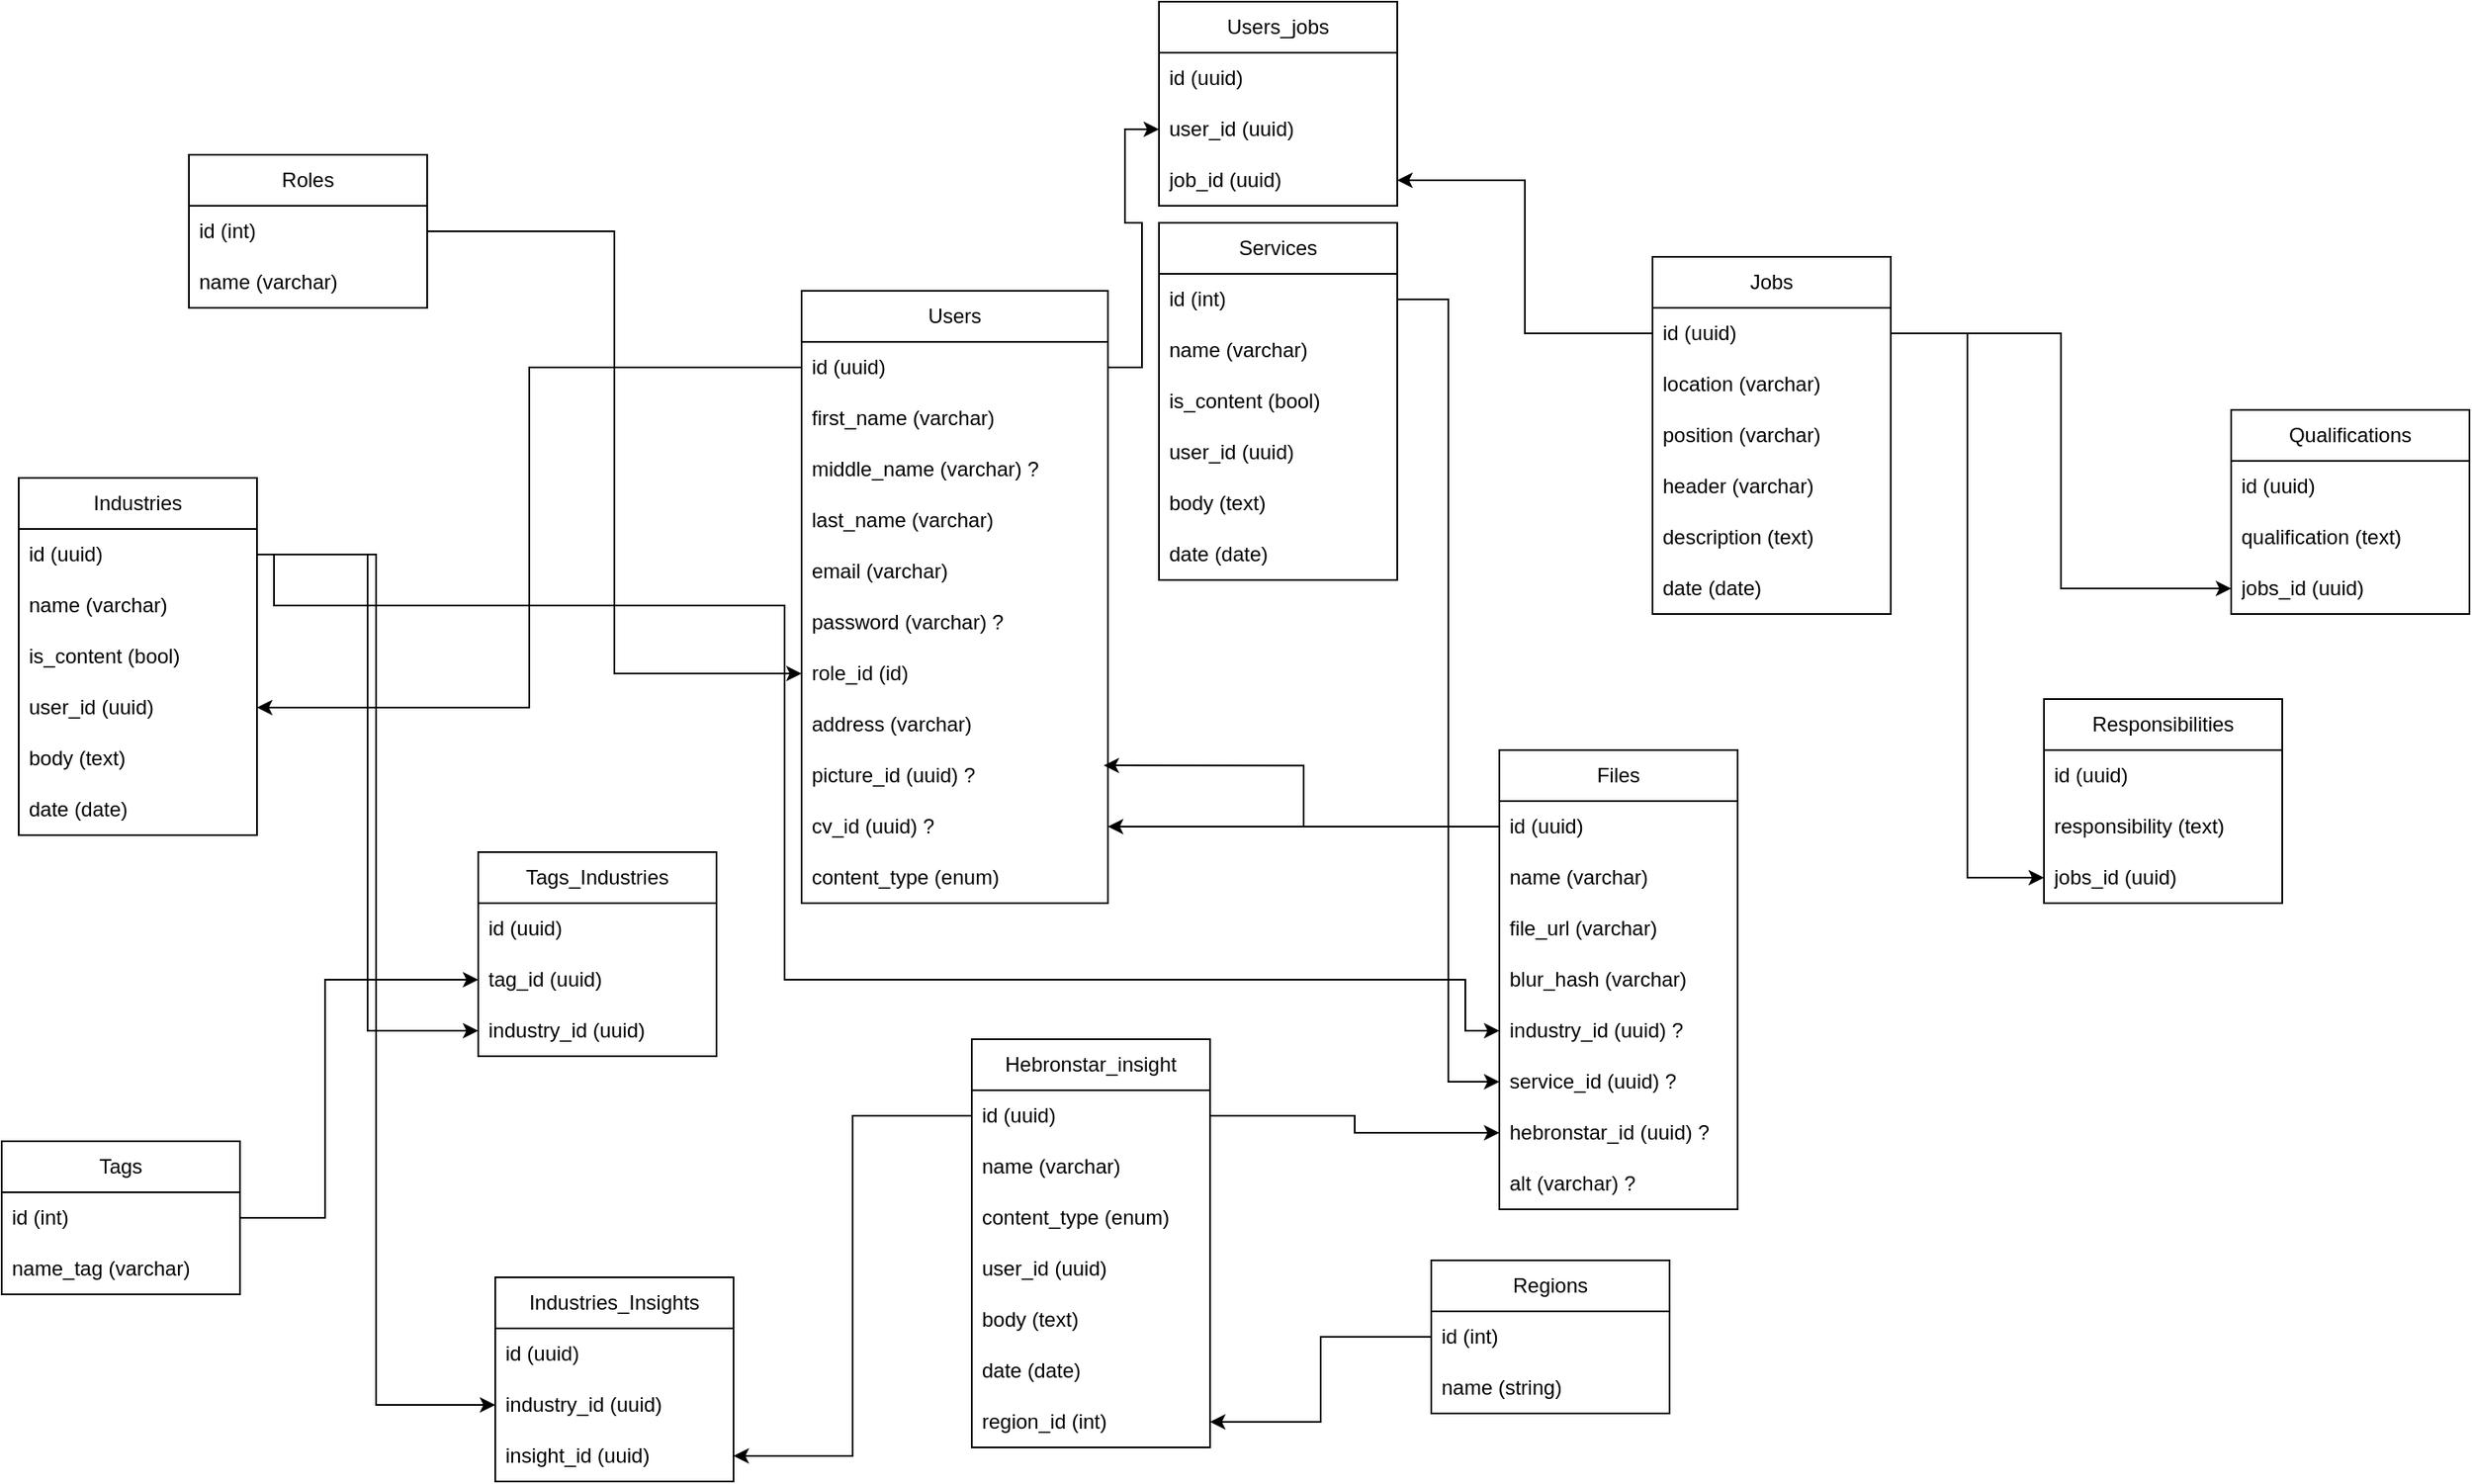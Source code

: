 <mxfile version="21.6.5" type="github">
  <diagram name="Page-1" id="0J2eejaLnhA7fd5YdMPj">
    <mxGraphModel dx="1191" dy="749" grid="1" gridSize="10" guides="1" tooltips="1" connect="1" arrows="1" fold="1" page="1" pageScale="1" pageWidth="1700" pageHeight="1100" math="0" shadow="0">
      <root>
        <mxCell id="0" />
        <mxCell id="1" parent="0" />
        <mxCell id="AabeUTpYn3tINiN1X2o6-2" value="Roles" style="swimlane;fontStyle=0;childLayout=stackLayout;horizontal=1;startSize=30;horizontalStack=0;resizeParent=1;resizeParentMax=0;resizeLast=0;collapsible=1;marginBottom=0;whiteSpace=wrap;html=1;" parent="1" vertex="1">
          <mxGeometry x="130" y="100" width="140" height="90" as="geometry" />
        </mxCell>
        <mxCell id="AabeUTpYn3tINiN1X2o6-3" value="id (int)" style="text;strokeColor=none;fillColor=none;align=left;verticalAlign=middle;spacingLeft=4;spacingRight=4;overflow=hidden;points=[[0,0.5],[1,0.5]];portConstraint=eastwest;rotatable=0;whiteSpace=wrap;html=1;" parent="AabeUTpYn3tINiN1X2o6-2" vertex="1">
          <mxGeometry y="30" width="140" height="30" as="geometry" />
        </mxCell>
        <mxCell id="AabeUTpYn3tINiN1X2o6-4" value="name (varchar)" style="text;strokeColor=none;fillColor=none;align=left;verticalAlign=middle;spacingLeft=4;spacingRight=4;overflow=hidden;points=[[0,0.5],[1,0.5]];portConstraint=eastwest;rotatable=0;whiteSpace=wrap;html=1;" parent="AabeUTpYn3tINiN1X2o6-2" vertex="1">
          <mxGeometry y="60" width="140" height="30" as="geometry" />
        </mxCell>
        <mxCell id="AabeUTpYn3tINiN1X2o6-6" value="Users" style="swimlane;fontStyle=0;childLayout=stackLayout;horizontal=1;startSize=30;horizontalStack=0;resizeParent=1;resizeParentMax=0;resizeLast=0;collapsible=1;marginBottom=0;whiteSpace=wrap;html=1;" parent="1" vertex="1">
          <mxGeometry x="490" y="180" width="180" height="360" as="geometry" />
        </mxCell>
        <mxCell id="AabeUTpYn3tINiN1X2o6-7" value="id (uuid)" style="text;strokeColor=none;fillColor=none;align=left;verticalAlign=middle;spacingLeft=4;spacingRight=4;overflow=hidden;points=[[0,0.5],[1,0.5]];portConstraint=eastwest;rotatable=0;whiteSpace=wrap;html=1;" parent="AabeUTpYn3tINiN1X2o6-6" vertex="1">
          <mxGeometry y="30" width="180" height="30" as="geometry" />
        </mxCell>
        <mxCell id="AabeUTpYn3tINiN1X2o6-8" value="first_name (varchar)" style="text;strokeColor=none;fillColor=none;align=left;verticalAlign=middle;spacingLeft=4;spacingRight=4;overflow=hidden;points=[[0,0.5],[1,0.5]];portConstraint=eastwest;rotatable=0;whiteSpace=wrap;html=1;" parent="AabeUTpYn3tINiN1X2o6-6" vertex="1">
          <mxGeometry y="60" width="180" height="30" as="geometry" />
        </mxCell>
        <mxCell id="AabeUTpYn3tINiN1X2o6-10" value="middle_name (varchar) ?" style="text;strokeColor=none;fillColor=none;align=left;verticalAlign=middle;spacingLeft=4;spacingRight=4;overflow=hidden;points=[[0,0.5],[1,0.5]];portConstraint=eastwest;rotatable=0;whiteSpace=wrap;html=1;" parent="AabeUTpYn3tINiN1X2o6-6" vertex="1">
          <mxGeometry y="90" width="180" height="30" as="geometry" />
        </mxCell>
        <mxCell id="AabeUTpYn3tINiN1X2o6-9" value="last_name (varchar)" style="text;strokeColor=none;fillColor=none;align=left;verticalAlign=middle;spacingLeft=4;spacingRight=4;overflow=hidden;points=[[0,0.5],[1,0.5]];portConstraint=eastwest;rotatable=0;whiteSpace=wrap;html=1;" parent="AabeUTpYn3tINiN1X2o6-6" vertex="1">
          <mxGeometry y="120" width="180" height="30" as="geometry" />
        </mxCell>
        <mxCell id="AabeUTpYn3tINiN1X2o6-11" value="email (varchar)" style="text;strokeColor=none;fillColor=none;align=left;verticalAlign=middle;spacingLeft=4;spacingRight=4;overflow=hidden;points=[[0,0.5],[1,0.5]];portConstraint=eastwest;rotatable=0;whiteSpace=wrap;html=1;" parent="AabeUTpYn3tINiN1X2o6-6" vertex="1">
          <mxGeometry y="150" width="180" height="30" as="geometry" />
        </mxCell>
        <mxCell id="AabeUTpYn3tINiN1X2o6-13" value="password (varchar) ?" style="text;strokeColor=none;fillColor=none;align=left;verticalAlign=middle;spacingLeft=4;spacingRight=4;overflow=hidden;points=[[0,0.5],[1,0.5]];portConstraint=eastwest;rotatable=0;whiteSpace=wrap;html=1;" parent="AabeUTpYn3tINiN1X2o6-6" vertex="1">
          <mxGeometry y="180" width="180" height="30" as="geometry" />
        </mxCell>
        <mxCell id="AabeUTpYn3tINiN1X2o6-14" value="role_id (id)" style="text;strokeColor=none;fillColor=none;align=left;verticalAlign=middle;spacingLeft=4;spacingRight=4;overflow=hidden;points=[[0,0.5],[1,0.5]];portConstraint=eastwest;rotatable=0;whiteSpace=wrap;html=1;" parent="AabeUTpYn3tINiN1X2o6-6" vertex="1">
          <mxGeometry y="210" width="180" height="30" as="geometry" />
        </mxCell>
        <mxCell id="AabeUTpYn3tINiN1X2o6-17" value="address (varchar)" style="text;strokeColor=none;fillColor=none;align=left;verticalAlign=middle;spacingLeft=4;spacingRight=4;overflow=hidden;points=[[0,0.5],[1,0.5]];portConstraint=eastwest;rotatable=0;whiteSpace=wrap;html=1;" parent="AabeUTpYn3tINiN1X2o6-6" vertex="1">
          <mxGeometry y="240" width="180" height="30" as="geometry" />
        </mxCell>
        <mxCell id="AabeUTpYn3tINiN1X2o6-22" value="picture_id (uuid) ?" style="text;strokeColor=none;fillColor=none;align=left;verticalAlign=middle;spacingLeft=4;spacingRight=4;overflow=hidden;points=[[0,0.5],[1,0.5]];portConstraint=eastwest;rotatable=0;whiteSpace=wrap;html=1;" parent="AabeUTpYn3tINiN1X2o6-6" vertex="1">
          <mxGeometry y="270" width="180" height="30" as="geometry" />
        </mxCell>
        <mxCell id="AabeUTpYn3tINiN1X2o6-24" value="cv_id (uuid) ?" style="text;strokeColor=none;fillColor=none;align=left;verticalAlign=middle;spacingLeft=4;spacingRight=4;overflow=hidden;points=[[0,0.5],[1,0.5]];portConstraint=eastwest;rotatable=0;whiteSpace=wrap;html=1;" parent="AabeUTpYn3tINiN1X2o6-6" vertex="1">
          <mxGeometry y="300" width="180" height="30" as="geometry" />
        </mxCell>
        <mxCell id="AabeUTpYn3tINiN1X2o6-26" value="content_type (enum)" style="text;strokeColor=none;fillColor=none;align=left;verticalAlign=middle;spacingLeft=4;spacingRight=4;overflow=hidden;points=[[0,0.5],[1,0.5]];portConstraint=eastwest;rotatable=0;whiteSpace=wrap;html=1;" parent="AabeUTpYn3tINiN1X2o6-6" vertex="1">
          <mxGeometry y="330" width="180" height="30" as="geometry" />
        </mxCell>
        <mxCell id="AabeUTpYn3tINiN1X2o6-16" style="edgeStyle=orthogonalEdgeStyle;rounded=0;orthogonalLoop=1;jettySize=auto;html=1;entryX=0;entryY=0.5;entryDx=0;entryDy=0;" parent="1" source="AabeUTpYn3tINiN1X2o6-3" target="AabeUTpYn3tINiN1X2o6-14" edge="1">
          <mxGeometry relative="1" as="geometry" />
        </mxCell>
        <mxCell id="AabeUTpYn3tINiN1X2o6-18" value="Files" style="swimlane;fontStyle=0;childLayout=stackLayout;horizontal=1;startSize=30;horizontalStack=0;resizeParent=1;resizeParentMax=0;resizeLast=0;collapsible=1;marginBottom=0;whiteSpace=wrap;html=1;" parent="1" vertex="1">
          <mxGeometry x="900" y="450" width="140" height="270" as="geometry" />
        </mxCell>
        <mxCell id="AabeUTpYn3tINiN1X2o6-19" value="id (uuid)" style="text;strokeColor=none;fillColor=none;align=left;verticalAlign=middle;spacingLeft=4;spacingRight=4;overflow=hidden;points=[[0,0.5],[1,0.5]];portConstraint=eastwest;rotatable=0;whiteSpace=wrap;html=1;" parent="AabeUTpYn3tINiN1X2o6-18" vertex="1">
          <mxGeometry y="30" width="140" height="30" as="geometry" />
        </mxCell>
        <mxCell id="AabeUTpYn3tINiN1X2o6-20" value="name (varchar)" style="text;strokeColor=none;fillColor=none;align=left;verticalAlign=middle;spacingLeft=4;spacingRight=4;overflow=hidden;points=[[0,0.5],[1,0.5]];portConstraint=eastwest;rotatable=0;whiteSpace=wrap;html=1;" parent="AabeUTpYn3tINiN1X2o6-18" vertex="1">
          <mxGeometry y="60" width="140" height="30" as="geometry" />
        </mxCell>
        <mxCell id="AabeUTpYn3tINiN1X2o6-21" value="file_url (varchar)" style="text;strokeColor=none;fillColor=none;align=left;verticalAlign=middle;spacingLeft=4;spacingRight=4;overflow=hidden;points=[[0,0.5],[1,0.5]];portConstraint=eastwest;rotatable=0;whiteSpace=wrap;html=1;" parent="AabeUTpYn3tINiN1X2o6-18" vertex="1">
          <mxGeometry y="90" width="140" height="30" as="geometry" />
        </mxCell>
        <mxCell id="NytPA-06Vom5v9Mt7Qx0-8" value="blur_hash (varchar)" style="text;strokeColor=none;fillColor=none;align=left;verticalAlign=middle;spacingLeft=4;spacingRight=4;overflow=hidden;points=[[0,0.5],[1,0.5]];portConstraint=eastwest;rotatable=0;whiteSpace=wrap;html=1;" parent="AabeUTpYn3tINiN1X2o6-18" vertex="1">
          <mxGeometry y="120" width="140" height="30" as="geometry" />
        </mxCell>
        <mxCell id="AabeUTpYn3tINiN1X2o6-47" value="industry_id (uuid) ?" style="text;strokeColor=none;fillColor=none;align=left;verticalAlign=middle;spacingLeft=4;spacingRight=4;overflow=hidden;points=[[0,0.5],[1,0.5]];portConstraint=eastwest;rotatable=0;whiteSpace=wrap;html=1;" parent="AabeUTpYn3tINiN1X2o6-18" vertex="1">
          <mxGeometry y="150" width="140" height="30" as="geometry" />
        </mxCell>
        <mxCell id="AabeUTpYn3tINiN1X2o6-56" value="service_id (uuid) ?" style="text;strokeColor=none;fillColor=none;align=left;verticalAlign=middle;spacingLeft=4;spacingRight=4;overflow=hidden;points=[[0,0.5],[1,0.5]];portConstraint=eastwest;rotatable=0;whiteSpace=wrap;html=1;" parent="AabeUTpYn3tINiN1X2o6-18" vertex="1">
          <mxGeometry y="180" width="140" height="30" as="geometry" />
        </mxCell>
        <mxCell id="AabeUTpYn3tINiN1X2o6-65" value="hebronstar_id (uuid) ?" style="text;strokeColor=none;fillColor=none;align=left;verticalAlign=middle;spacingLeft=4;spacingRight=4;overflow=hidden;points=[[0,0.5],[1,0.5]];portConstraint=eastwest;rotatable=0;whiteSpace=wrap;html=1;" parent="AabeUTpYn3tINiN1X2o6-18" vertex="1">
          <mxGeometry y="210" width="140" height="30" as="geometry" />
        </mxCell>
        <mxCell id="AabeUTpYn3tINiN1X2o6-67" value="alt (varchar) ?" style="text;strokeColor=none;fillColor=none;align=left;verticalAlign=middle;spacingLeft=4;spacingRight=4;overflow=hidden;points=[[0,0.5],[1,0.5]];portConstraint=eastwest;rotatable=0;whiteSpace=wrap;html=1;" parent="AabeUTpYn3tINiN1X2o6-18" vertex="1">
          <mxGeometry y="240" width="140" height="30" as="geometry" />
        </mxCell>
        <mxCell id="AabeUTpYn3tINiN1X2o6-23" style="edgeStyle=orthogonalEdgeStyle;rounded=0;orthogonalLoop=1;jettySize=auto;html=1;entryX=0.986;entryY=0.302;entryDx=0;entryDy=0;entryPerimeter=0;" parent="1" source="AabeUTpYn3tINiN1X2o6-19" target="AabeUTpYn3tINiN1X2o6-22" edge="1">
          <mxGeometry relative="1" as="geometry" />
        </mxCell>
        <mxCell id="AabeUTpYn3tINiN1X2o6-25" style="edgeStyle=orthogonalEdgeStyle;rounded=0;orthogonalLoop=1;jettySize=auto;html=1;" parent="1" source="AabeUTpYn3tINiN1X2o6-19" target="AabeUTpYn3tINiN1X2o6-24" edge="1">
          <mxGeometry relative="1" as="geometry" />
        </mxCell>
        <mxCell id="AabeUTpYn3tINiN1X2o6-31" value="Industries" style="swimlane;fontStyle=0;childLayout=stackLayout;horizontal=1;startSize=30;horizontalStack=0;resizeParent=1;resizeParentMax=0;resizeLast=0;collapsible=1;marginBottom=0;whiteSpace=wrap;html=1;" parent="1" vertex="1">
          <mxGeometry x="30" y="290" width="140" height="210" as="geometry" />
        </mxCell>
        <mxCell id="AabeUTpYn3tINiN1X2o6-32" value="id (uuid)" style="text;strokeColor=none;fillColor=none;align=left;verticalAlign=middle;spacingLeft=4;spacingRight=4;overflow=hidden;points=[[0,0.5],[1,0.5]];portConstraint=eastwest;rotatable=0;whiteSpace=wrap;html=1;" parent="AabeUTpYn3tINiN1X2o6-31" vertex="1">
          <mxGeometry y="30" width="140" height="30" as="geometry" />
        </mxCell>
        <mxCell id="AabeUTpYn3tINiN1X2o6-39" value="name (varchar)" style="text;strokeColor=none;fillColor=none;align=left;verticalAlign=middle;spacingLeft=4;spacingRight=4;overflow=hidden;points=[[0,0.5],[1,0.5]];portConstraint=eastwest;rotatable=0;whiteSpace=wrap;html=1;" parent="AabeUTpYn3tINiN1X2o6-31" vertex="1">
          <mxGeometry y="60" width="140" height="30" as="geometry" />
        </mxCell>
        <mxCell id="AabeUTpYn3tINiN1X2o6-33" value="is_content (bool)" style="text;strokeColor=none;fillColor=none;align=left;verticalAlign=middle;spacingLeft=4;spacingRight=4;overflow=hidden;points=[[0,0.5],[1,0.5]];portConstraint=eastwest;rotatable=0;whiteSpace=wrap;html=1;" parent="AabeUTpYn3tINiN1X2o6-31" vertex="1">
          <mxGeometry y="90" width="140" height="30" as="geometry" />
        </mxCell>
        <mxCell id="AabeUTpYn3tINiN1X2o6-34" value="user_id (uuid)" style="text;strokeColor=none;fillColor=none;align=left;verticalAlign=middle;spacingLeft=4;spacingRight=4;overflow=hidden;points=[[0,0.5],[1,0.5]];portConstraint=eastwest;rotatable=0;whiteSpace=wrap;html=1;" parent="AabeUTpYn3tINiN1X2o6-31" vertex="1">
          <mxGeometry y="120" width="140" height="30" as="geometry" />
        </mxCell>
        <mxCell id="AabeUTpYn3tINiN1X2o6-35" value="body (text)" style="text;strokeColor=none;fillColor=none;align=left;verticalAlign=middle;spacingLeft=4;spacingRight=4;overflow=hidden;points=[[0,0.5],[1,0.5]];portConstraint=eastwest;rotatable=0;whiteSpace=wrap;html=1;" parent="AabeUTpYn3tINiN1X2o6-31" vertex="1">
          <mxGeometry y="150" width="140" height="30" as="geometry" />
        </mxCell>
        <mxCell id="AabeUTpYn3tINiN1X2o6-41" value="date (date)" style="text;strokeColor=none;fillColor=none;align=left;verticalAlign=middle;spacingLeft=4;spacingRight=4;overflow=hidden;points=[[0,0.5],[1,0.5]];portConstraint=eastwest;rotatable=0;whiteSpace=wrap;html=1;" parent="AabeUTpYn3tINiN1X2o6-31" vertex="1">
          <mxGeometry y="180" width="140" height="30" as="geometry" />
        </mxCell>
        <mxCell id="AabeUTpYn3tINiN1X2o6-42" style="edgeStyle=orthogonalEdgeStyle;rounded=0;orthogonalLoop=1;jettySize=auto;html=1;" parent="1" source="AabeUTpYn3tINiN1X2o6-7" target="AabeUTpYn3tINiN1X2o6-34" edge="1">
          <mxGeometry relative="1" as="geometry" />
        </mxCell>
        <mxCell id="AabeUTpYn3tINiN1X2o6-48" style="edgeStyle=orthogonalEdgeStyle;rounded=0;orthogonalLoop=1;jettySize=auto;html=1;entryX=0;entryY=0.5;entryDx=0;entryDy=0;" parent="1" source="AabeUTpYn3tINiN1X2o6-32" target="AabeUTpYn3tINiN1X2o6-47" edge="1">
          <mxGeometry relative="1" as="geometry">
            <Array as="points">
              <mxPoint x="180" y="335" />
              <mxPoint x="180" y="365" />
              <mxPoint x="480" y="365" />
              <mxPoint x="480" y="585" />
              <mxPoint x="880" y="585" />
              <mxPoint x="880" y="615" />
            </Array>
            <mxPoint x="970" y="600" as="targetPoint" />
          </mxGeometry>
        </mxCell>
        <mxCell id="AabeUTpYn3tINiN1X2o6-49" value="Services" style="swimlane;fontStyle=0;childLayout=stackLayout;horizontal=1;startSize=30;horizontalStack=0;resizeParent=1;resizeParentMax=0;resizeLast=0;collapsible=1;marginBottom=0;whiteSpace=wrap;html=1;" parent="1" vertex="1">
          <mxGeometry x="700" y="140" width="140" height="210" as="geometry" />
        </mxCell>
        <mxCell id="AabeUTpYn3tINiN1X2o6-50" value="id (int)" style="text;strokeColor=none;fillColor=none;align=left;verticalAlign=middle;spacingLeft=4;spacingRight=4;overflow=hidden;points=[[0,0.5],[1,0.5]];portConstraint=eastwest;rotatable=0;whiteSpace=wrap;html=1;" parent="AabeUTpYn3tINiN1X2o6-49" vertex="1">
          <mxGeometry y="30" width="140" height="30" as="geometry" />
        </mxCell>
        <mxCell id="AabeUTpYn3tINiN1X2o6-51" value="name (varchar)" style="text;strokeColor=none;fillColor=none;align=left;verticalAlign=middle;spacingLeft=4;spacingRight=4;overflow=hidden;points=[[0,0.5],[1,0.5]];portConstraint=eastwest;rotatable=0;whiteSpace=wrap;html=1;" parent="AabeUTpYn3tINiN1X2o6-49" vertex="1">
          <mxGeometry y="60" width="140" height="30" as="geometry" />
        </mxCell>
        <mxCell id="AabeUTpYn3tINiN1X2o6-52" value="is_content (bool)" style="text;strokeColor=none;fillColor=none;align=left;verticalAlign=middle;spacingLeft=4;spacingRight=4;overflow=hidden;points=[[0,0.5],[1,0.5]];portConstraint=eastwest;rotatable=0;whiteSpace=wrap;html=1;" parent="AabeUTpYn3tINiN1X2o6-49" vertex="1">
          <mxGeometry y="90" width="140" height="30" as="geometry" />
        </mxCell>
        <mxCell id="AabeUTpYn3tINiN1X2o6-53" value="user_id (uuid)" style="text;strokeColor=none;fillColor=none;align=left;verticalAlign=middle;spacingLeft=4;spacingRight=4;overflow=hidden;points=[[0,0.5],[1,0.5]];portConstraint=eastwest;rotatable=0;whiteSpace=wrap;html=1;" parent="AabeUTpYn3tINiN1X2o6-49" vertex="1">
          <mxGeometry y="120" width="140" height="30" as="geometry" />
        </mxCell>
        <mxCell id="AabeUTpYn3tINiN1X2o6-54" value="body (text)" style="text;strokeColor=none;fillColor=none;align=left;verticalAlign=middle;spacingLeft=4;spacingRight=4;overflow=hidden;points=[[0,0.5],[1,0.5]];portConstraint=eastwest;rotatable=0;whiteSpace=wrap;html=1;" parent="AabeUTpYn3tINiN1X2o6-49" vertex="1">
          <mxGeometry y="150" width="140" height="30" as="geometry" />
        </mxCell>
        <mxCell id="AabeUTpYn3tINiN1X2o6-55" value="date (date)" style="text;strokeColor=none;fillColor=none;align=left;verticalAlign=middle;spacingLeft=4;spacingRight=4;overflow=hidden;points=[[0,0.5],[1,0.5]];portConstraint=eastwest;rotatable=0;whiteSpace=wrap;html=1;" parent="AabeUTpYn3tINiN1X2o6-49" vertex="1">
          <mxGeometry y="180" width="140" height="30" as="geometry" />
        </mxCell>
        <mxCell id="AabeUTpYn3tINiN1X2o6-57" style="edgeStyle=orthogonalEdgeStyle;rounded=0;orthogonalLoop=1;jettySize=auto;html=1;" parent="1" source="AabeUTpYn3tINiN1X2o6-50" target="AabeUTpYn3tINiN1X2o6-56" edge="1">
          <mxGeometry relative="1" as="geometry" />
        </mxCell>
        <mxCell id="AabeUTpYn3tINiN1X2o6-58" value="Hebronstar_insight" style="swimlane;fontStyle=0;childLayout=stackLayout;horizontal=1;startSize=30;horizontalStack=0;resizeParent=1;resizeParentMax=0;resizeLast=0;collapsible=1;marginBottom=0;whiteSpace=wrap;html=1;" parent="1" vertex="1">
          <mxGeometry x="590" y="620" width="140" height="240" as="geometry" />
        </mxCell>
        <mxCell id="AabeUTpYn3tINiN1X2o6-59" value="id (uuid)" style="text;strokeColor=none;fillColor=none;align=left;verticalAlign=middle;spacingLeft=4;spacingRight=4;overflow=hidden;points=[[0,0.5],[1,0.5]];portConstraint=eastwest;rotatable=0;whiteSpace=wrap;html=1;" parent="AabeUTpYn3tINiN1X2o6-58" vertex="1">
          <mxGeometry y="30" width="140" height="30" as="geometry" />
        </mxCell>
        <mxCell id="AabeUTpYn3tINiN1X2o6-60" value="name (varchar)" style="text;strokeColor=none;fillColor=none;align=left;verticalAlign=middle;spacingLeft=4;spacingRight=4;overflow=hidden;points=[[0,0.5],[1,0.5]];portConstraint=eastwest;rotatable=0;whiteSpace=wrap;html=1;" parent="AabeUTpYn3tINiN1X2o6-58" vertex="1">
          <mxGeometry y="60" width="140" height="30" as="geometry" />
        </mxCell>
        <mxCell id="AabeUTpYn3tINiN1X2o6-61" value="content_type (enum)" style="text;strokeColor=none;fillColor=none;align=left;verticalAlign=middle;spacingLeft=4;spacingRight=4;overflow=hidden;points=[[0,0.5],[1,0.5]];portConstraint=eastwest;rotatable=0;whiteSpace=wrap;html=1;" parent="AabeUTpYn3tINiN1X2o6-58" vertex="1">
          <mxGeometry y="90" width="140" height="30" as="geometry" />
        </mxCell>
        <mxCell id="AabeUTpYn3tINiN1X2o6-62" value="user_id (uuid)" style="text;strokeColor=none;fillColor=none;align=left;verticalAlign=middle;spacingLeft=4;spacingRight=4;overflow=hidden;points=[[0,0.5],[1,0.5]];portConstraint=eastwest;rotatable=0;whiteSpace=wrap;html=1;" parent="AabeUTpYn3tINiN1X2o6-58" vertex="1">
          <mxGeometry y="120" width="140" height="30" as="geometry" />
        </mxCell>
        <mxCell id="AabeUTpYn3tINiN1X2o6-63" value="body (text)" style="text;strokeColor=none;fillColor=none;align=left;verticalAlign=middle;spacingLeft=4;spacingRight=4;overflow=hidden;points=[[0,0.5],[1,0.5]];portConstraint=eastwest;rotatable=0;whiteSpace=wrap;html=1;" parent="AabeUTpYn3tINiN1X2o6-58" vertex="1">
          <mxGeometry y="150" width="140" height="30" as="geometry" />
        </mxCell>
        <mxCell id="AabeUTpYn3tINiN1X2o6-64" value="date (date)" style="text;strokeColor=none;fillColor=none;align=left;verticalAlign=middle;spacingLeft=4;spacingRight=4;overflow=hidden;points=[[0,0.5],[1,0.5]];portConstraint=eastwest;rotatable=0;whiteSpace=wrap;html=1;" parent="AabeUTpYn3tINiN1X2o6-58" vertex="1">
          <mxGeometry y="180" width="140" height="30" as="geometry" />
        </mxCell>
        <mxCell id="NytPA-06Vom5v9Mt7Qx0-5" value="region_id (int)" style="text;strokeColor=none;fillColor=none;align=left;verticalAlign=middle;spacingLeft=4;spacingRight=4;overflow=hidden;points=[[0,0.5],[1,0.5]];portConstraint=eastwest;rotatable=0;whiteSpace=wrap;html=1;" parent="AabeUTpYn3tINiN1X2o6-58" vertex="1">
          <mxGeometry y="210" width="140" height="30" as="geometry" />
        </mxCell>
        <mxCell id="AabeUTpYn3tINiN1X2o6-66" style="edgeStyle=orthogonalEdgeStyle;rounded=0;orthogonalLoop=1;jettySize=auto;html=1;" parent="1" source="AabeUTpYn3tINiN1X2o6-59" target="AabeUTpYn3tINiN1X2o6-65" edge="1">
          <mxGeometry relative="1" as="geometry" />
        </mxCell>
        <mxCell id="AabeUTpYn3tINiN1X2o6-72" value="Jobs" style="swimlane;fontStyle=0;childLayout=stackLayout;horizontal=1;startSize=30;horizontalStack=0;resizeParent=1;resizeParentMax=0;resizeLast=0;collapsible=1;marginBottom=0;whiteSpace=wrap;html=1;" parent="1" vertex="1">
          <mxGeometry x="990" y="160" width="140" height="210" as="geometry" />
        </mxCell>
        <mxCell id="AabeUTpYn3tINiN1X2o6-73" value="id (uuid)" style="text;strokeColor=none;fillColor=none;align=left;verticalAlign=middle;spacingLeft=4;spacingRight=4;overflow=hidden;points=[[0,0.5],[1,0.5]];portConstraint=eastwest;rotatable=0;whiteSpace=wrap;html=1;" parent="AabeUTpYn3tINiN1X2o6-72" vertex="1">
          <mxGeometry y="30" width="140" height="30" as="geometry" />
        </mxCell>
        <mxCell id="AabeUTpYn3tINiN1X2o6-75" value="location (varchar)" style="text;strokeColor=none;fillColor=none;align=left;verticalAlign=middle;spacingLeft=4;spacingRight=4;overflow=hidden;points=[[0,0.5],[1,0.5]];portConstraint=eastwest;rotatable=0;whiteSpace=wrap;html=1;" parent="AabeUTpYn3tINiN1X2o6-72" vertex="1">
          <mxGeometry y="60" width="140" height="30" as="geometry" />
        </mxCell>
        <mxCell id="AabeUTpYn3tINiN1X2o6-74" value="position (varchar)" style="text;strokeColor=none;fillColor=none;align=left;verticalAlign=middle;spacingLeft=4;spacingRight=4;overflow=hidden;points=[[0,0.5],[1,0.5]];portConstraint=eastwest;rotatable=0;whiteSpace=wrap;html=1;" parent="AabeUTpYn3tINiN1X2o6-72" vertex="1">
          <mxGeometry y="90" width="140" height="30" as="geometry" />
        </mxCell>
        <mxCell id="KLQGMgcg9D3TohGVHI9s-1" value="header (varchar)" style="text;strokeColor=none;fillColor=none;align=left;verticalAlign=middle;spacingLeft=4;spacingRight=4;overflow=hidden;points=[[0,0.5],[1,0.5]];portConstraint=eastwest;rotatable=0;whiteSpace=wrap;html=1;" parent="AabeUTpYn3tINiN1X2o6-72" vertex="1">
          <mxGeometry y="120" width="140" height="30" as="geometry" />
        </mxCell>
        <mxCell id="KLQGMgcg9D3TohGVHI9s-2" value="description (text)" style="text;strokeColor=none;fillColor=none;align=left;verticalAlign=middle;spacingLeft=4;spacingRight=4;overflow=hidden;points=[[0,0.5],[1,0.5]];portConstraint=eastwest;rotatable=0;whiteSpace=wrap;html=1;" parent="AabeUTpYn3tINiN1X2o6-72" vertex="1">
          <mxGeometry y="150" width="140" height="30" as="geometry" />
        </mxCell>
        <mxCell id="KLQGMgcg9D3TohGVHI9s-4" value="date (date)" style="text;strokeColor=none;fillColor=none;align=left;verticalAlign=middle;spacingLeft=4;spacingRight=4;overflow=hidden;points=[[0,0.5],[1,0.5]];portConstraint=eastwest;rotatable=0;whiteSpace=wrap;html=1;" parent="AabeUTpYn3tINiN1X2o6-72" vertex="1">
          <mxGeometry y="180" width="140" height="30" as="geometry" />
        </mxCell>
        <mxCell id="KLQGMgcg9D3TohGVHI9s-5" value="Qualifications" style="swimlane;fontStyle=0;childLayout=stackLayout;horizontal=1;startSize=30;horizontalStack=0;resizeParent=1;resizeParentMax=0;resizeLast=0;collapsible=1;marginBottom=0;whiteSpace=wrap;html=1;" parent="1" vertex="1">
          <mxGeometry x="1330" y="250" width="140" height="120" as="geometry" />
        </mxCell>
        <mxCell id="KLQGMgcg9D3TohGVHI9s-6" value="id (uuid)" style="text;strokeColor=none;fillColor=none;align=left;verticalAlign=middle;spacingLeft=4;spacingRight=4;overflow=hidden;points=[[0,0.5],[1,0.5]];portConstraint=eastwest;rotatable=0;whiteSpace=wrap;html=1;" parent="KLQGMgcg9D3TohGVHI9s-5" vertex="1">
          <mxGeometry y="30" width="140" height="30" as="geometry" />
        </mxCell>
        <mxCell id="KLQGMgcg9D3TohGVHI9s-7" value="qualification (text)" style="text;strokeColor=none;fillColor=none;align=left;verticalAlign=middle;spacingLeft=4;spacingRight=4;overflow=hidden;points=[[0,0.5],[1,0.5]];portConstraint=eastwest;rotatable=0;whiteSpace=wrap;html=1;" parent="KLQGMgcg9D3TohGVHI9s-5" vertex="1">
          <mxGeometry y="60" width="140" height="30" as="geometry" />
        </mxCell>
        <mxCell id="KLQGMgcg9D3TohGVHI9s-9" value="jobs_id (uuid)" style="text;strokeColor=none;fillColor=none;align=left;verticalAlign=middle;spacingLeft=4;spacingRight=4;overflow=hidden;points=[[0,0.5],[1,0.5]];portConstraint=eastwest;rotatable=0;whiteSpace=wrap;html=1;" parent="KLQGMgcg9D3TohGVHI9s-5" vertex="1">
          <mxGeometry y="90" width="140" height="30" as="geometry" />
        </mxCell>
        <mxCell id="KLQGMgcg9D3TohGVHI9s-10" style="edgeStyle=orthogonalEdgeStyle;rounded=0;orthogonalLoop=1;jettySize=auto;html=1;" parent="1" source="AabeUTpYn3tINiN1X2o6-73" target="KLQGMgcg9D3TohGVHI9s-9" edge="1">
          <mxGeometry relative="1" as="geometry" />
        </mxCell>
        <mxCell id="KLQGMgcg9D3TohGVHI9s-11" value="Responsibilities" style="swimlane;fontStyle=0;childLayout=stackLayout;horizontal=1;startSize=30;horizontalStack=0;resizeParent=1;resizeParentMax=0;resizeLast=0;collapsible=1;marginBottom=0;whiteSpace=wrap;html=1;" parent="1" vertex="1">
          <mxGeometry x="1220" y="420" width="140" height="120" as="geometry" />
        </mxCell>
        <mxCell id="KLQGMgcg9D3TohGVHI9s-12" value="id (uuid)" style="text;strokeColor=none;fillColor=none;align=left;verticalAlign=middle;spacingLeft=4;spacingRight=4;overflow=hidden;points=[[0,0.5],[1,0.5]];portConstraint=eastwest;rotatable=0;whiteSpace=wrap;html=1;" parent="KLQGMgcg9D3TohGVHI9s-11" vertex="1">
          <mxGeometry y="30" width="140" height="30" as="geometry" />
        </mxCell>
        <mxCell id="KLQGMgcg9D3TohGVHI9s-13" value="responsibility (text)" style="text;strokeColor=none;fillColor=none;align=left;verticalAlign=middle;spacingLeft=4;spacingRight=4;overflow=hidden;points=[[0,0.5],[1,0.5]];portConstraint=eastwest;rotatable=0;whiteSpace=wrap;html=1;" parent="KLQGMgcg9D3TohGVHI9s-11" vertex="1">
          <mxGeometry y="60" width="140" height="30" as="geometry" />
        </mxCell>
        <mxCell id="KLQGMgcg9D3TohGVHI9s-14" value="jobs_id (uuid)" style="text;strokeColor=none;fillColor=none;align=left;verticalAlign=middle;spacingLeft=4;spacingRight=4;overflow=hidden;points=[[0,0.5],[1,0.5]];portConstraint=eastwest;rotatable=0;whiteSpace=wrap;html=1;" parent="KLQGMgcg9D3TohGVHI9s-11" vertex="1">
          <mxGeometry y="90" width="140" height="30" as="geometry" />
        </mxCell>
        <mxCell id="KLQGMgcg9D3TohGVHI9s-15" style="edgeStyle=orthogonalEdgeStyle;rounded=0;orthogonalLoop=1;jettySize=auto;html=1;" parent="1" source="AabeUTpYn3tINiN1X2o6-73" target="KLQGMgcg9D3TohGVHI9s-14" edge="1">
          <mxGeometry relative="1" as="geometry" />
        </mxCell>
        <mxCell id="KLQGMgcg9D3TohGVHI9s-16" value="Users_jobs" style="swimlane;fontStyle=0;childLayout=stackLayout;horizontal=1;startSize=30;horizontalStack=0;resizeParent=1;resizeParentMax=0;resizeLast=0;collapsible=1;marginBottom=0;whiteSpace=wrap;html=1;" parent="1" vertex="1">
          <mxGeometry x="700" y="10" width="140" height="120" as="geometry" />
        </mxCell>
        <mxCell id="KLQGMgcg9D3TohGVHI9s-17" value="id (uuid)" style="text;strokeColor=none;fillColor=none;align=left;verticalAlign=middle;spacingLeft=4;spacingRight=4;overflow=hidden;points=[[0,0.5],[1,0.5]];portConstraint=eastwest;rotatable=0;whiteSpace=wrap;html=1;" parent="KLQGMgcg9D3TohGVHI9s-16" vertex="1">
          <mxGeometry y="30" width="140" height="30" as="geometry" />
        </mxCell>
        <mxCell id="KLQGMgcg9D3TohGVHI9s-18" value="user_id (uuid)" style="text;strokeColor=none;fillColor=none;align=left;verticalAlign=middle;spacingLeft=4;spacingRight=4;overflow=hidden;points=[[0,0.5],[1,0.5]];portConstraint=eastwest;rotatable=0;whiteSpace=wrap;html=1;" parent="KLQGMgcg9D3TohGVHI9s-16" vertex="1">
          <mxGeometry y="60" width="140" height="30" as="geometry" />
        </mxCell>
        <mxCell id="KLQGMgcg9D3TohGVHI9s-19" value="job_id (uuid)" style="text;strokeColor=none;fillColor=none;align=left;verticalAlign=middle;spacingLeft=4;spacingRight=4;overflow=hidden;points=[[0,0.5],[1,0.5]];portConstraint=eastwest;rotatable=0;whiteSpace=wrap;html=1;" parent="KLQGMgcg9D3TohGVHI9s-16" vertex="1">
          <mxGeometry y="90" width="140" height="30" as="geometry" />
        </mxCell>
        <mxCell id="KLQGMgcg9D3TohGVHI9s-21" style="edgeStyle=orthogonalEdgeStyle;rounded=0;orthogonalLoop=1;jettySize=auto;html=1;" parent="1" source="AabeUTpYn3tINiN1X2o6-7" target="KLQGMgcg9D3TohGVHI9s-18" edge="1">
          <mxGeometry relative="1" as="geometry">
            <Array as="points">
              <mxPoint x="690" y="225" />
              <mxPoint x="690" y="140" />
              <mxPoint x="680" y="140" />
              <mxPoint x="680" y="85" />
            </Array>
          </mxGeometry>
        </mxCell>
        <mxCell id="KLQGMgcg9D3TohGVHI9s-22" style="edgeStyle=orthogonalEdgeStyle;rounded=0;orthogonalLoop=1;jettySize=auto;html=1;" parent="1" source="AabeUTpYn3tINiN1X2o6-73" target="KLQGMgcg9D3TohGVHI9s-19" edge="1">
          <mxGeometry relative="1" as="geometry" />
        </mxCell>
        <mxCell id="K0I5LaW05uHRxNIYwdHM-1" value="Tags" style="swimlane;fontStyle=0;childLayout=stackLayout;horizontal=1;startSize=30;horizontalStack=0;resizeParent=1;resizeParentMax=0;resizeLast=0;collapsible=1;marginBottom=0;whiteSpace=wrap;html=1;" parent="1" vertex="1">
          <mxGeometry x="20" y="680" width="140" height="90" as="geometry" />
        </mxCell>
        <mxCell id="K0I5LaW05uHRxNIYwdHM-2" value="id (int)" style="text;strokeColor=none;fillColor=none;align=left;verticalAlign=middle;spacingLeft=4;spacingRight=4;overflow=hidden;points=[[0,0.5],[1,0.5]];portConstraint=eastwest;rotatable=0;whiteSpace=wrap;html=1;" parent="K0I5LaW05uHRxNIYwdHM-1" vertex="1">
          <mxGeometry y="30" width="140" height="30" as="geometry" />
        </mxCell>
        <mxCell id="K0I5LaW05uHRxNIYwdHM-3" value="name_tag (varchar)" style="text;strokeColor=none;fillColor=none;align=left;verticalAlign=middle;spacingLeft=4;spacingRight=4;overflow=hidden;points=[[0,0.5],[1,0.5]];portConstraint=eastwest;rotatable=0;whiteSpace=wrap;html=1;" parent="K0I5LaW05uHRxNIYwdHM-1" vertex="1">
          <mxGeometry y="60" width="140" height="30" as="geometry" />
        </mxCell>
        <mxCell id="K0I5LaW05uHRxNIYwdHM-5" value="Tags_Industries" style="swimlane;fontStyle=0;childLayout=stackLayout;horizontal=1;startSize=30;horizontalStack=0;resizeParent=1;resizeParentMax=0;resizeLast=0;collapsible=1;marginBottom=0;whiteSpace=wrap;html=1;" parent="1" vertex="1">
          <mxGeometry x="300" y="510" width="140" height="120" as="geometry" />
        </mxCell>
        <mxCell id="K0I5LaW05uHRxNIYwdHM-6" value="id (uuid)" style="text;strokeColor=none;fillColor=none;align=left;verticalAlign=middle;spacingLeft=4;spacingRight=4;overflow=hidden;points=[[0,0.5],[1,0.5]];portConstraint=eastwest;rotatable=0;whiteSpace=wrap;html=1;" parent="K0I5LaW05uHRxNIYwdHM-5" vertex="1">
          <mxGeometry y="30" width="140" height="30" as="geometry" />
        </mxCell>
        <mxCell id="K0I5LaW05uHRxNIYwdHM-7" value="tag_id (uuid)" style="text;strokeColor=none;fillColor=none;align=left;verticalAlign=middle;spacingLeft=4;spacingRight=4;overflow=hidden;points=[[0,0.5],[1,0.5]];portConstraint=eastwest;rotatable=0;whiteSpace=wrap;html=1;" parent="K0I5LaW05uHRxNIYwdHM-5" vertex="1">
          <mxGeometry y="60" width="140" height="30" as="geometry" />
        </mxCell>
        <mxCell id="K0I5LaW05uHRxNIYwdHM-8" value="industry_id (uuid)" style="text;strokeColor=none;fillColor=none;align=left;verticalAlign=middle;spacingLeft=4;spacingRight=4;overflow=hidden;points=[[0,0.5],[1,0.5]];portConstraint=eastwest;rotatable=0;whiteSpace=wrap;html=1;" parent="K0I5LaW05uHRxNIYwdHM-5" vertex="1">
          <mxGeometry y="90" width="140" height="30" as="geometry" />
        </mxCell>
        <mxCell id="K0I5LaW05uHRxNIYwdHM-9" style="edgeStyle=orthogonalEdgeStyle;rounded=0;orthogonalLoop=1;jettySize=auto;html=1;" parent="1" source="AabeUTpYn3tINiN1X2o6-32" target="K0I5LaW05uHRxNIYwdHM-8" edge="1">
          <mxGeometry relative="1" as="geometry" />
        </mxCell>
        <mxCell id="K0I5LaW05uHRxNIYwdHM-10" style="edgeStyle=orthogonalEdgeStyle;rounded=0;orthogonalLoop=1;jettySize=auto;html=1;" parent="1" source="K0I5LaW05uHRxNIYwdHM-2" target="K0I5LaW05uHRxNIYwdHM-7" edge="1">
          <mxGeometry relative="1" as="geometry">
            <Array as="points">
              <mxPoint x="210" y="725" />
              <mxPoint x="210" y="585" />
            </Array>
          </mxGeometry>
        </mxCell>
        <mxCell id="K0I5LaW05uHRxNIYwdHM-11" value="Industries_Insights" style="swimlane;fontStyle=0;childLayout=stackLayout;horizontal=1;startSize=30;horizontalStack=0;resizeParent=1;resizeParentMax=0;resizeLast=0;collapsible=1;marginBottom=0;whiteSpace=wrap;html=1;" parent="1" vertex="1">
          <mxGeometry x="310" y="760" width="140" height="120" as="geometry" />
        </mxCell>
        <mxCell id="K0I5LaW05uHRxNIYwdHM-12" value="id (uuid)" style="text;strokeColor=none;fillColor=none;align=left;verticalAlign=middle;spacingLeft=4;spacingRight=4;overflow=hidden;points=[[0,0.5],[1,0.5]];portConstraint=eastwest;rotatable=0;whiteSpace=wrap;html=1;" parent="K0I5LaW05uHRxNIYwdHM-11" vertex="1">
          <mxGeometry y="30" width="140" height="30" as="geometry" />
        </mxCell>
        <mxCell id="K0I5LaW05uHRxNIYwdHM-13" value="industry_id (uuid)" style="text;strokeColor=none;fillColor=none;align=left;verticalAlign=middle;spacingLeft=4;spacingRight=4;overflow=hidden;points=[[0,0.5],[1,0.5]];portConstraint=eastwest;rotatable=0;whiteSpace=wrap;html=1;" parent="K0I5LaW05uHRxNIYwdHM-11" vertex="1">
          <mxGeometry y="60" width="140" height="30" as="geometry" />
        </mxCell>
        <mxCell id="K0I5LaW05uHRxNIYwdHM-14" value="insight_id (uuid)" style="text;strokeColor=none;fillColor=none;align=left;verticalAlign=middle;spacingLeft=4;spacingRight=4;overflow=hidden;points=[[0,0.5],[1,0.5]];portConstraint=eastwest;rotatable=0;whiteSpace=wrap;html=1;" parent="K0I5LaW05uHRxNIYwdHM-11" vertex="1">
          <mxGeometry y="90" width="140" height="30" as="geometry" />
        </mxCell>
        <mxCell id="K0I5LaW05uHRxNIYwdHM-15" style="edgeStyle=orthogonalEdgeStyle;rounded=0;orthogonalLoop=1;jettySize=auto;html=1;" parent="1" source="AabeUTpYn3tINiN1X2o6-32" target="K0I5LaW05uHRxNIYwdHM-13" edge="1">
          <mxGeometry relative="1" as="geometry" />
        </mxCell>
        <mxCell id="K0I5LaW05uHRxNIYwdHM-16" style="edgeStyle=orthogonalEdgeStyle;rounded=0;orthogonalLoop=1;jettySize=auto;html=1;" parent="1" source="AabeUTpYn3tINiN1X2o6-59" target="K0I5LaW05uHRxNIYwdHM-14" edge="1">
          <mxGeometry relative="1" as="geometry" />
        </mxCell>
        <mxCell id="NytPA-06Vom5v9Mt7Qx0-1" value="Regions" style="swimlane;fontStyle=0;childLayout=stackLayout;horizontal=1;startSize=30;horizontalStack=0;resizeParent=1;resizeParentMax=0;resizeLast=0;collapsible=1;marginBottom=0;whiteSpace=wrap;html=1;" parent="1" vertex="1">
          <mxGeometry x="860" y="750" width="140" height="90" as="geometry" />
        </mxCell>
        <mxCell id="NytPA-06Vom5v9Mt7Qx0-2" value="id (int)" style="text;strokeColor=none;fillColor=none;align=left;verticalAlign=middle;spacingLeft=4;spacingRight=4;overflow=hidden;points=[[0,0.5],[1,0.5]];portConstraint=eastwest;rotatable=0;whiteSpace=wrap;html=1;" parent="NytPA-06Vom5v9Mt7Qx0-1" vertex="1">
          <mxGeometry y="30" width="140" height="30" as="geometry" />
        </mxCell>
        <mxCell id="NytPA-06Vom5v9Mt7Qx0-3" value="name (string)" style="text;strokeColor=none;fillColor=none;align=left;verticalAlign=middle;spacingLeft=4;spacingRight=4;overflow=hidden;points=[[0,0.5],[1,0.5]];portConstraint=eastwest;rotatable=0;whiteSpace=wrap;html=1;" parent="NytPA-06Vom5v9Mt7Qx0-1" vertex="1">
          <mxGeometry y="60" width="140" height="30" as="geometry" />
        </mxCell>
        <mxCell id="NytPA-06Vom5v9Mt7Qx0-6" style="edgeStyle=orthogonalEdgeStyle;rounded=0;orthogonalLoop=1;jettySize=auto;html=1;" parent="1" source="NytPA-06Vom5v9Mt7Qx0-2" target="NytPA-06Vom5v9Mt7Qx0-5" edge="1">
          <mxGeometry relative="1" as="geometry" />
        </mxCell>
      </root>
    </mxGraphModel>
  </diagram>
</mxfile>
